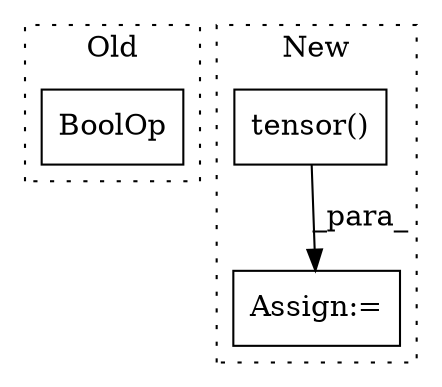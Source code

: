 digraph G {
subgraph cluster0 {
1 [label="BoolOp" a="72" s="2839" l="50" shape="box"];
label = "Old";
style="dotted";
}
subgraph cluster1 {
2 [label="tensor()" a="75" s="2677,2700" l="13,18" shape="box"];
3 [label="Assign:=" a="68" s="2870" l="3" shape="box"];
label = "New";
style="dotted";
}
2 -> 3 [label="_para_"];
}